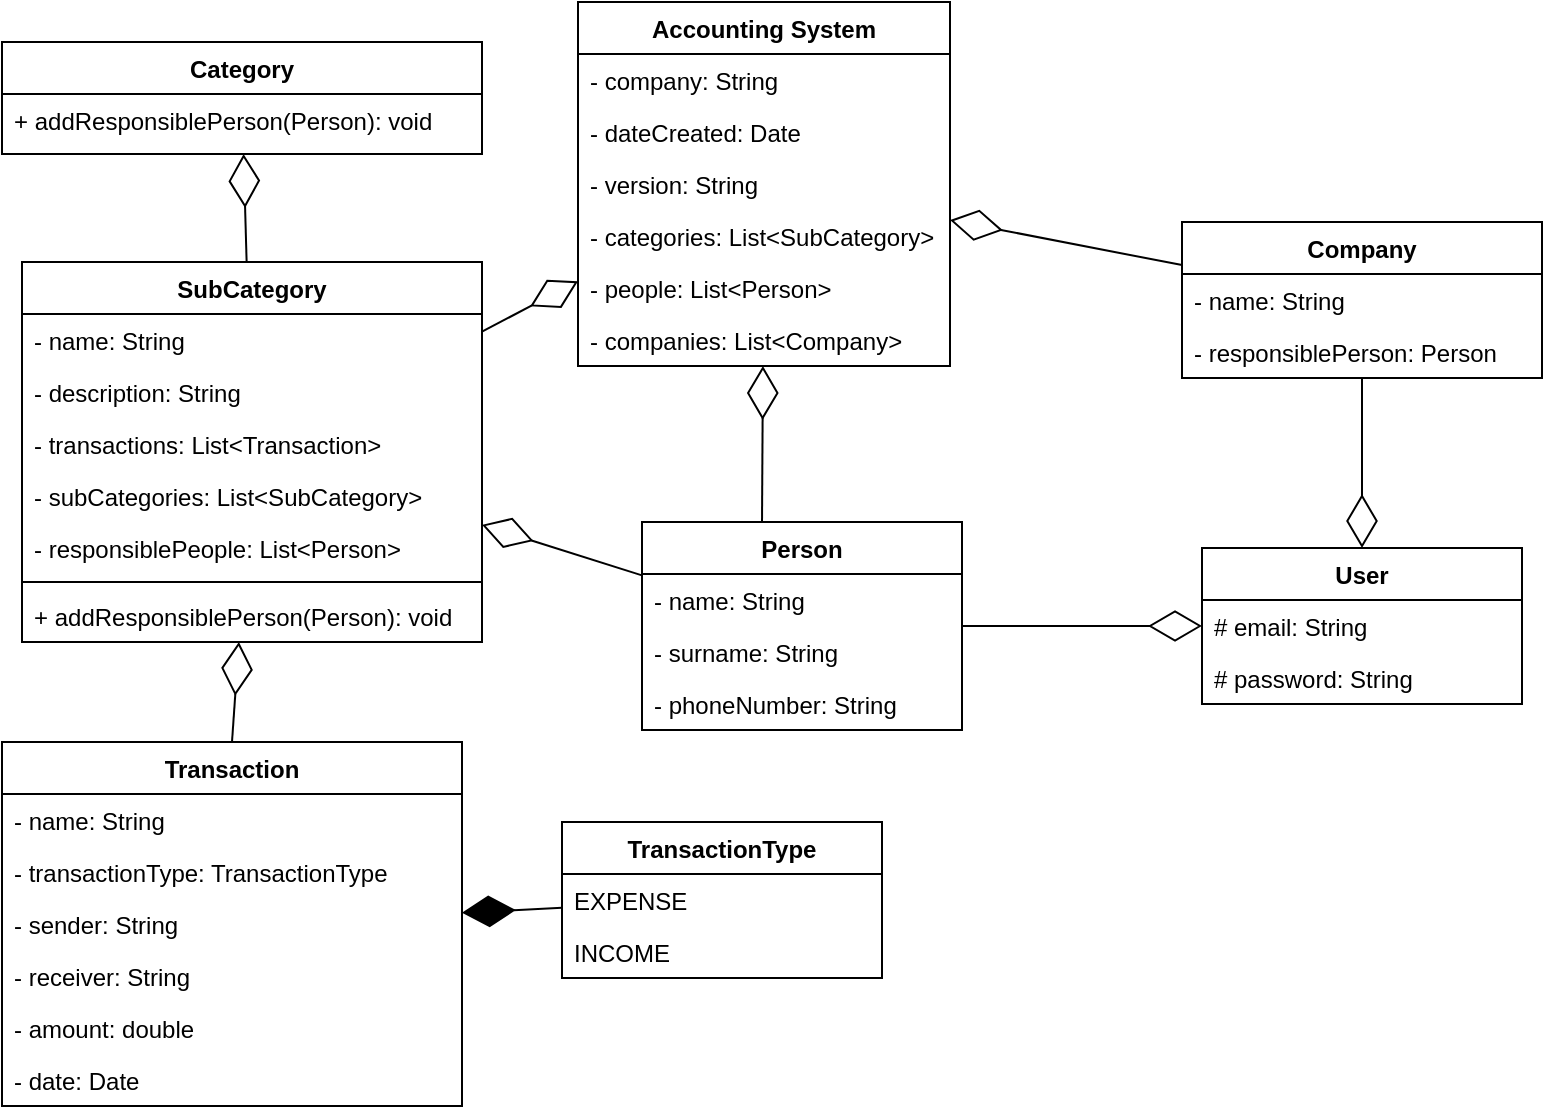 <mxfile version="13.7.3" type="github">
  <diagram id="_lqFjD4t3q71EQGIkj19" name="Page-1">
    <mxGraphModel dx="2062" dy="1123" grid="1" gridSize="10" guides="1" tooltips="1" connect="1" arrows="1" fold="1" page="1" pageScale="1" pageWidth="827" pageHeight="1169" math="0" shadow="0">
      <root>
        <mxCell id="0" />
        <mxCell id="1" parent="0" />
        <mxCell id="8mx7WM8ulWQ228cfp_Th-26" value="" style="endArrow=diamondThin;endFill=0;endSize=24;html=1;" edge="1" parent="1" source="8mx7WM8ulWQ228cfp_Th-16" target="8mx7WM8ulWQ228cfp_Th-5">
          <mxGeometry width="160" relative="1" as="geometry">
            <mxPoint x="180" y="300" as="sourcePoint" />
            <mxPoint x="340" y="300" as="targetPoint" />
          </mxGeometry>
        </mxCell>
        <mxCell id="8mx7WM8ulWQ228cfp_Th-27" value="" style="endArrow=diamondThin;endFill=0;endSize=24;html=1;" edge="1" parent="1" source="8mx7WM8ulWQ228cfp_Th-16" target="CjetOPbRpKA3zPlfMu0f-35">
          <mxGeometry width="160" relative="1" as="geometry">
            <mxPoint x="136" y="127" as="sourcePoint" />
            <mxPoint x="320" y="310" as="targetPoint" />
          </mxGeometry>
        </mxCell>
        <mxCell id="8mx7WM8ulWQ228cfp_Th-34" value="" style="endArrow=diamondThin;endFill=0;endSize=24;html=1;" edge="1" parent="1" source="CjetOPbRpKA3zPlfMu0f-57" target="CjetOPbRpKA3zPlfMu0f-50">
          <mxGeometry width="160" relative="1" as="geometry">
            <mxPoint x="720" y="380" as="sourcePoint" />
            <mxPoint x="550" y="450" as="targetPoint" />
          </mxGeometry>
        </mxCell>
        <mxCell id="8mx7WM8ulWQ228cfp_Th-36" value="" style="endArrow=diamondThin;endFill=1;endSize=24;html=1;" edge="1" parent="1" source="8mx7WM8ulWQ228cfp_Th-1" target="CjetOPbRpKA3zPlfMu0f-41">
          <mxGeometry width="160" relative="1" as="geometry">
            <mxPoint x="300" y="520" as="sourcePoint" />
            <mxPoint x="460" y="520" as="targetPoint" />
          </mxGeometry>
        </mxCell>
        <mxCell id="CjetOPbRpKA3zPlfMu0f-35" value="Category&#xa;" style="swimlane;fontStyle=1;align=center;verticalAlign=top;childLayout=stackLayout;horizontal=1;startSize=26;horizontalStack=0;resizeParent=1;resizeParentMax=0;resizeLast=0;collapsible=1;marginBottom=0;" parent="1" vertex="1">
          <mxGeometry x="20" y="30" width="240" height="56" as="geometry" />
        </mxCell>
        <mxCell id="CjetOPbRpKA3zPlfMu0f-38" value="+ addResponsiblePerson(Person): void" style="text;strokeColor=none;fillColor=none;align=left;verticalAlign=top;spacingLeft=4;spacingRight=4;overflow=hidden;rotatable=0;points=[[0,0.5],[1,0.5]];portConstraint=eastwest;" parent="CjetOPbRpKA3zPlfMu0f-35" vertex="1">
          <mxGeometry y="26" width="240" height="30" as="geometry" />
        </mxCell>
        <mxCell id="8mx7WM8ulWQ228cfp_Th-5" value="Accounting System" style="swimlane;fontStyle=1;align=center;verticalAlign=top;childLayout=stackLayout;horizontal=1;startSize=26;horizontalStack=0;resizeParent=1;resizeParentMax=0;resizeLast=0;collapsible=1;marginBottom=0;" vertex="1" parent="1">
          <mxGeometry x="308" y="10" width="186" height="182" as="geometry" />
        </mxCell>
        <mxCell id="8mx7WM8ulWQ228cfp_Th-6" value="- company: String" style="text;strokeColor=none;fillColor=none;align=left;verticalAlign=top;spacingLeft=4;spacingRight=4;overflow=hidden;rotatable=0;points=[[0,0.5],[1,0.5]];portConstraint=eastwest;" vertex="1" parent="8mx7WM8ulWQ228cfp_Th-5">
          <mxGeometry y="26" width="186" height="26" as="geometry" />
        </mxCell>
        <mxCell id="8mx7WM8ulWQ228cfp_Th-10" value="- dateCreated: Date" style="text;strokeColor=none;fillColor=none;align=left;verticalAlign=top;spacingLeft=4;spacingRight=4;overflow=hidden;rotatable=0;points=[[0,0.5],[1,0.5]];portConstraint=eastwest;" vertex="1" parent="8mx7WM8ulWQ228cfp_Th-5">
          <mxGeometry y="52" width="186" height="26" as="geometry" />
        </mxCell>
        <mxCell id="8mx7WM8ulWQ228cfp_Th-11" value="- version: String" style="text;strokeColor=none;fillColor=none;align=left;verticalAlign=top;spacingLeft=4;spacingRight=4;overflow=hidden;rotatable=0;points=[[0,0.5],[1,0.5]];portConstraint=eastwest;" vertex="1" parent="8mx7WM8ulWQ228cfp_Th-5">
          <mxGeometry y="78" width="186" height="26" as="geometry" />
        </mxCell>
        <mxCell id="8mx7WM8ulWQ228cfp_Th-14" value="- categories: List&lt;SubCategory&gt;" style="text;strokeColor=none;fillColor=none;align=left;verticalAlign=top;spacingLeft=4;spacingRight=4;overflow=hidden;rotatable=0;points=[[0,0.5],[1,0.5]];portConstraint=eastwest;" vertex="1" parent="8mx7WM8ulWQ228cfp_Th-5">
          <mxGeometry y="104" width="186" height="26" as="geometry" />
        </mxCell>
        <mxCell id="8mx7WM8ulWQ228cfp_Th-12" value="- people: List&lt;Person&gt;" style="text;strokeColor=none;fillColor=none;align=left;verticalAlign=top;spacingLeft=4;spacingRight=4;overflow=hidden;rotatable=0;points=[[0,0.5],[1,0.5]];portConstraint=eastwest;" vertex="1" parent="8mx7WM8ulWQ228cfp_Th-5">
          <mxGeometry y="130" width="186" height="26" as="geometry" />
        </mxCell>
        <mxCell id="8mx7WM8ulWQ228cfp_Th-13" value="- companies: List&lt;Company&gt;" style="text;strokeColor=none;fillColor=none;align=left;verticalAlign=top;spacingLeft=4;spacingRight=4;overflow=hidden;rotatable=0;points=[[0,0.5],[1,0.5]];portConstraint=eastwest;" vertex="1" parent="8mx7WM8ulWQ228cfp_Th-5">
          <mxGeometry y="156" width="186" height="26" as="geometry" />
        </mxCell>
        <mxCell id="8mx7WM8ulWQ228cfp_Th-37" value="" style="endArrow=diamondThin;endFill=0;endSize=24;html=1;" edge="1" parent="1" source="CjetOPbRpKA3zPlfMu0f-68" target="CjetOPbRpKA3zPlfMu0f-50">
          <mxGeometry width="160" relative="1" as="geometry">
            <mxPoint x="500" y="310" as="sourcePoint" />
            <mxPoint x="620" y="490" as="targetPoint" />
          </mxGeometry>
        </mxCell>
        <mxCell id="8mx7WM8ulWQ228cfp_Th-1" value="TransactionType" style="swimlane;fontStyle=1;align=center;verticalAlign=top;childLayout=stackLayout;horizontal=1;startSize=26;horizontalStack=0;resizeParent=1;resizeParentMax=0;resizeLast=0;collapsible=1;marginBottom=0;" vertex="1" parent="1">
          <mxGeometry x="300" y="420" width="160" height="78" as="geometry" />
        </mxCell>
        <mxCell id="8mx7WM8ulWQ228cfp_Th-2" value="EXPENSE" style="text;strokeColor=none;fillColor=none;align=left;verticalAlign=top;spacingLeft=4;spacingRight=4;overflow=hidden;rotatable=0;points=[[0,0.5],[1,0.5]];portConstraint=eastwest;" vertex="1" parent="8mx7WM8ulWQ228cfp_Th-1">
          <mxGeometry y="26" width="160" height="26" as="geometry" />
        </mxCell>
        <mxCell id="8mx7WM8ulWQ228cfp_Th-33" value="INCOME" style="text;strokeColor=none;fillColor=none;align=left;verticalAlign=top;spacingLeft=4;spacingRight=4;overflow=hidden;rotatable=0;points=[[0,0.5],[1,0.5]];portConstraint=eastwest;" vertex="1" parent="8mx7WM8ulWQ228cfp_Th-1">
          <mxGeometry y="52" width="160" height="26" as="geometry" />
        </mxCell>
        <mxCell id="8mx7WM8ulWQ228cfp_Th-39" value="" style="endArrow=diamondThin;endFill=0;endSize=24;html=1;exitX=0.5;exitY=0;exitDx=0;exitDy=0;" edge="1" parent="1" source="CjetOPbRpKA3zPlfMu0f-41" target="8mx7WM8ulWQ228cfp_Th-16">
          <mxGeometry width="160" relative="1" as="geometry">
            <mxPoint x="250" y="340" as="sourcePoint" />
            <mxPoint x="410" y="340" as="targetPoint" />
          </mxGeometry>
        </mxCell>
        <mxCell id="8mx7WM8ulWQ228cfp_Th-16" value="SubCategory" style="swimlane;fontStyle=1;align=center;verticalAlign=top;childLayout=stackLayout;horizontal=1;startSize=26;horizontalStack=0;resizeParent=1;resizeParentMax=0;resizeLast=0;collapsible=1;marginBottom=0;" vertex="1" parent="1">
          <mxGeometry x="30" y="140" width="230" height="190" as="geometry" />
        </mxCell>
        <mxCell id="8mx7WM8ulWQ228cfp_Th-17" value="- name: String" style="text;strokeColor=none;fillColor=none;align=left;verticalAlign=top;spacingLeft=4;spacingRight=4;overflow=hidden;rotatable=0;points=[[0,0.5],[1,0.5]];portConstraint=eastwest;" vertex="1" parent="8mx7WM8ulWQ228cfp_Th-16">
          <mxGeometry y="26" width="230" height="26" as="geometry" />
        </mxCell>
        <mxCell id="8mx7WM8ulWQ228cfp_Th-21" value="- description: String" style="text;strokeColor=none;fillColor=none;align=left;verticalAlign=top;spacingLeft=4;spacingRight=4;overflow=hidden;rotatable=0;points=[[0,0.5],[1,0.5]];portConstraint=eastwest;" vertex="1" parent="8mx7WM8ulWQ228cfp_Th-16">
          <mxGeometry y="52" width="230" height="26" as="geometry" />
        </mxCell>
        <mxCell id="8mx7WM8ulWQ228cfp_Th-23" value="- transactions: List&lt;Transaction&gt;" style="text;strokeColor=none;fillColor=none;align=left;verticalAlign=top;spacingLeft=4;spacingRight=4;overflow=hidden;rotatable=0;points=[[0,0.5],[1,0.5]];portConstraint=eastwest;" vertex="1" parent="8mx7WM8ulWQ228cfp_Th-16">
          <mxGeometry y="78" width="230" height="26" as="geometry" />
        </mxCell>
        <mxCell id="8mx7WM8ulWQ228cfp_Th-24" value="- subCategories: List&lt;SubCategory&gt;" style="text;strokeColor=none;fillColor=none;align=left;verticalAlign=top;spacingLeft=4;spacingRight=4;overflow=hidden;rotatable=0;points=[[0,0.5],[1,0.5]];portConstraint=eastwest;" vertex="1" parent="8mx7WM8ulWQ228cfp_Th-16">
          <mxGeometry y="104" width="230" height="26" as="geometry" />
        </mxCell>
        <mxCell id="8mx7WM8ulWQ228cfp_Th-22" value="- responsiblePeople: List&lt;Person&gt;" style="text;strokeColor=none;fillColor=none;align=left;verticalAlign=top;spacingLeft=4;spacingRight=4;overflow=hidden;rotatable=0;points=[[0,0.5],[1,0.5]];portConstraint=eastwest;" vertex="1" parent="8mx7WM8ulWQ228cfp_Th-16">
          <mxGeometry y="130" width="230" height="26" as="geometry" />
        </mxCell>
        <mxCell id="8mx7WM8ulWQ228cfp_Th-18" value="" style="line;strokeWidth=1;fillColor=none;align=left;verticalAlign=middle;spacingTop=-1;spacingLeft=3;spacingRight=3;rotatable=0;labelPosition=right;points=[];portConstraint=eastwest;" vertex="1" parent="8mx7WM8ulWQ228cfp_Th-16">
          <mxGeometry y="156" width="230" height="8" as="geometry" />
        </mxCell>
        <mxCell id="8mx7WM8ulWQ228cfp_Th-19" value="+ addResponsiblePerson(Person): void" style="text;strokeColor=none;fillColor=none;align=left;verticalAlign=top;spacingLeft=4;spacingRight=4;overflow=hidden;rotatable=0;points=[[0,0.5],[1,0.5]];portConstraint=eastwest;" vertex="1" parent="8mx7WM8ulWQ228cfp_Th-16">
          <mxGeometry y="164" width="230" height="26" as="geometry" />
        </mxCell>
        <mxCell id="CjetOPbRpKA3zPlfMu0f-41" value="Transaction" style="swimlane;fontStyle=1;align=center;verticalAlign=top;childLayout=stackLayout;horizontal=1;startSize=26;horizontalStack=0;resizeParent=1;resizeParentMax=0;resizeLast=0;collapsible=1;marginBottom=0;" parent="1" vertex="1">
          <mxGeometry x="20" y="380" width="230" height="182" as="geometry" />
        </mxCell>
        <mxCell id="d96G_aIZ-qUZWMmCks-h-1" value="- name: String&#xa;" style="text;strokeColor=none;fillColor=none;align=left;verticalAlign=top;spacingLeft=4;spacingRight=4;overflow=hidden;rotatable=0;points=[[0,0.5],[1,0.5]];portConstraint=eastwest;" parent="CjetOPbRpKA3zPlfMu0f-41" vertex="1">
          <mxGeometry y="26" width="230" height="26" as="geometry" />
        </mxCell>
        <mxCell id="CjetOPbRpKA3zPlfMu0f-61" value="- transactionType: TransactionType" style="text;strokeColor=none;fillColor=none;align=left;verticalAlign=top;spacingLeft=4;spacingRight=4;overflow=hidden;rotatable=0;points=[[0,0.5],[1,0.5]];portConstraint=eastwest;" parent="CjetOPbRpKA3zPlfMu0f-41" vertex="1">
          <mxGeometry y="52" width="230" height="26" as="geometry" />
        </mxCell>
        <mxCell id="8mx7WM8ulWQ228cfp_Th-31" value="- sender: String" style="text;strokeColor=none;fillColor=none;align=left;verticalAlign=top;spacingLeft=4;spacingRight=4;overflow=hidden;rotatable=0;points=[[0,0.5],[1,0.5]];portConstraint=eastwest;" vertex="1" parent="CjetOPbRpKA3zPlfMu0f-41">
          <mxGeometry y="78" width="230" height="26" as="geometry" />
        </mxCell>
        <mxCell id="8mx7WM8ulWQ228cfp_Th-30" value="- receiver: String" style="text;strokeColor=none;fillColor=none;align=left;verticalAlign=top;spacingLeft=4;spacingRight=4;overflow=hidden;rotatable=0;points=[[0,0.5],[1,0.5]];portConstraint=eastwest;" vertex="1" parent="CjetOPbRpKA3zPlfMu0f-41">
          <mxGeometry y="104" width="230" height="26" as="geometry" />
        </mxCell>
        <mxCell id="8mx7WM8ulWQ228cfp_Th-32" value="- amount: double" style="text;strokeColor=none;fillColor=none;align=left;verticalAlign=top;spacingLeft=4;spacingRight=4;overflow=hidden;rotatable=0;points=[[0,0.5],[1,0.5]];portConstraint=eastwest;" vertex="1" parent="CjetOPbRpKA3zPlfMu0f-41">
          <mxGeometry y="130" width="230" height="26" as="geometry" />
        </mxCell>
        <mxCell id="8mx7WM8ulWQ228cfp_Th-29" value="- date: Date" style="text;strokeColor=none;fillColor=none;align=left;verticalAlign=top;spacingLeft=4;spacingRight=4;overflow=hidden;rotatable=0;points=[[0,0.5],[1,0.5]];portConstraint=eastwest;" vertex="1" parent="CjetOPbRpKA3zPlfMu0f-41">
          <mxGeometry y="156" width="230" height="26" as="geometry" />
        </mxCell>
        <mxCell id="8mx7WM8ulWQ228cfp_Th-40" value="" style="endArrow=diamondThin;endFill=0;endSize=24;html=1;" edge="1" parent="1" source="CjetOPbRpKA3zPlfMu0f-68" target="8mx7WM8ulWQ228cfp_Th-16">
          <mxGeometry width="160" relative="1" as="geometry">
            <mxPoint x="320" y="280" as="sourcePoint" />
            <mxPoint x="460" y="290" as="targetPoint" />
          </mxGeometry>
        </mxCell>
        <mxCell id="8mx7WM8ulWQ228cfp_Th-41" value="" style="endArrow=diamondThin;endFill=0;endSize=24;html=1;exitX=0.375;exitY=0.01;exitDx=0;exitDy=0;exitPerimeter=0;" edge="1" parent="1" source="CjetOPbRpKA3zPlfMu0f-68" target="8mx7WM8ulWQ228cfp_Th-5">
          <mxGeometry width="160" relative="1" as="geometry">
            <mxPoint x="360" y="250" as="sourcePoint" />
            <mxPoint x="520" y="250" as="targetPoint" />
          </mxGeometry>
        </mxCell>
        <mxCell id="8mx7WM8ulWQ228cfp_Th-42" value="" style="endArrow=diamondThin;endFill=0;endSize=24;html=1;" edge="1" parent="1" source="CjetOPbRpKA3zPlfMu0f-57" target="8mx7WM8ulWQ228cfp_Th-5">
          <mxGeometry width="160" relative="1" as="geometry">
            <mxPoint x="580" y="150" as="sourcePoint" />
            <mxPoint x="550" y="450" as="targetPoint" />
          </mxGeometry>
        </mxCell>
        <mxCell id="CjetOPbRpKA3zPlfMu0f-68" value="Person" style="swimlane;fontStyle=1;align=center;verticalAlign=top;childLayout=stackLayout;horizontal=1;startSize=26;horizontalStack=0;resizeParent=1;resizeParentMax=0;resizeLast=0;collapsible=1;marginBottom=0;" parent="1" vertex="1">
          <mxGeometry x="340" y="270" width="160" height="104" as="geometry" />
        </mxCell>
        <mxCell id="CjetOPbRpKA3zPlfMu0f-69" value="- name: String&#xa;" style="text;strokeColor=none;fillColor=none;align=left;verticalAlign=top;spacingLeft=4;spacingRight=4;overflow=hidden;rotatable=0;points=[[0,0.5],[1,0.5]];portConstraint=eastwest;" parent="CjetOPbRpKA3zPlfMu0f-68" vertex="1">
          <mxGeometry y="26" width="160" height="26" as="geometry" />
        </mxCell>
        <mxCell id="CjetOPbRpKA3zPlfMu0f-74" value="- surname: String&#xa;" style="text;strokeColor=none;fillColor=none;align=left;verticalAlign=top;spacingLeft=4;spacingRight=4;overflow=hidden;rotatable=0;points=[[0,0.5],[1,0.5]];portConstraint=eastwest;" parent="CjetOPbRpKA3zPlfMu0f-68" vertex="1">
          <mxGeometry y="52" width="160" height="26" as="geometry" />
        </mxCell>
        <mxCell id="CjetOPbRpKA3zPlfMu0f-77" value="- phoneNumber: String&#xa;" style="text;strokeColor=none;fillColor=none;align=left;verticalAlign=top;spacingLeft=4;spacingRight=4;overflow=hidden;rotatable=0;points=[[0,0.5],[1,0.5]];portConstraint=eastwest;" parent="CjetOPbRpKA3zPlfMu0f-68" vertex="1">
          <mxGeometry y="78" width="160" height="26" as="geometry" />
        </mxCell>
        <mxCell id="CjetOPbRpKA3zPlfMu0f-57" value="Company" style="swimlane;fontStyle=1;align=center;verticalAlign=top;childLayout=stackLayout;horizontal=1;startSize=26;horizontalStack=0;resizeParent=1;resizeParentMax=0;resizeLast=0;collapsible=1;marginBottom=0;" parent="1" vertex="1">
          <mxGeometry x="610" y="120" width="180" height="78" as="geometry" />
        </mxCell>
        <mxCell id="CjetOPbRpKA3zPlfMu0f-58" value="- name: String&#xa;" style="text;strokeColor=none;fillColor=none;align=left;verticalAlign=top;spacingLeft=4;spacingRight=4;overflow=hidden;rotatable=0;points=[[0,0.5],[1,0.5]];portConstraint=eastwest;" parent="CjetOPbRpKA3zPlfMu0f-57" vertex="1">
          <mxGeometry y="26" width="180" height="26" as="geometry" />
        </mxCell>
        <mxCell id="CjetOPbRpKA3zPlfMu0f-80" value="- responsiblePerson: Person&#xa;" style="text;strokeColor=none;fillColor=none;align=left;verticalAlign=top;spacingLeft=4;spacingRight=4;overflow=hidden;rotatable=0;points=[[0,0.5],[1,0.5]];portConstraint=eastwest;" parent="CjetOPbRpKA3zPlfMu0f-57" vertex="1">
          <mxGeometry y="52" width="180" height="26" as="geometry" />
        </mxCell>
        <mxCell id="CjetOPbRpKA3zPlfMu0f-50" value="User" style="swimlane;fontStyle=1;align=center;verticalAlign=top;childLayout=stackLayout;horizontal=1;startSize=26;horizontalStack=0;resizeParent=1;resizeParentMax=0;resizeLast=0;collapsible=1;marginBottom=0;" parent="1" vertex="1">
          <mxGeometry x="620" y="283" width="160" height="78" as="geometry" />
        </mxCell>
        <mxCell id="CjetOPbRpKA3zPlfMu0f-51" value="# email: String" style="text;strokeColor=none;fillColor=none;align=left;verticalAlign=top;spacingLeft=4;spacingRight=4;overflow=hidden;rotatable=0;points=[[0,0.5],[1,0.5]];portConstraint=eastwest;" parent="CjetOPbRpKA3zPlfMu0f-50" vertex="1">
          <mxGeometry y="26" width="160" height="26" as="geometry" />
        </mxCell>
        <mxCell id="CjetOPbRpKA3zPlfMu0f-56" value="# password: String" style="text;strokeColor=none;fillColor=none;align=left;verticalAlign=top;spacingLeft=4;spacingRight=4;overflow=hidden;rotatable=0;points=[[0,0.5],[1,0.5]];portConstraint=eastwest;" parent="CjetOPbRpKA3zPlfMu0f-50" vertex="1">
          <mxGeometry y="52" width="160" height="26" as="geometry" />
        </mxCell>
      </root>
    </mxGraphModel>
  </diagram>
</mxfile>
